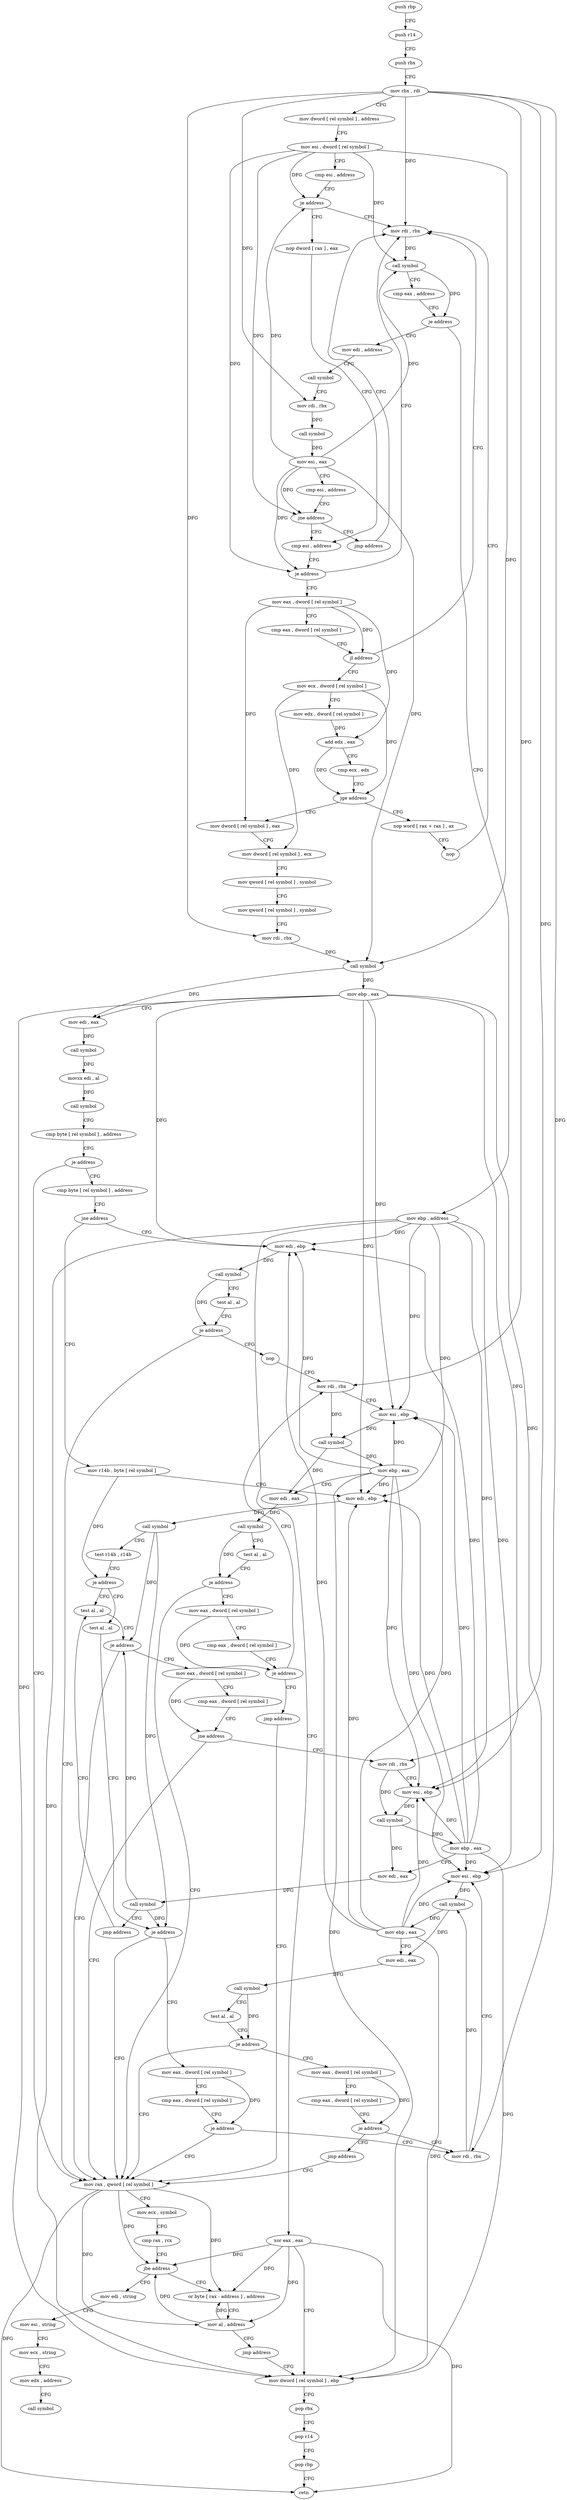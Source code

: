 digraph "func" {
"4202480" [label = "push rbp" ]
"4202481" [label = "push r14" ]
"4202483" [label = "push rbx" ]
"4202484" [label = "mov rbx , rdi" ]
"4202487" [label = "mov dword [ rel symbol ] , address" ]
"4202497" [label = "mov esi , dword [ rel symbol ]" ]
"4202503" [label = "cmp esi , address" ]
"4202506" [label = "je address" ]
"4202560" [label = "mov rdi , rbx" ]
"4202508" [label = "nop dword [ rax ] , eax" ]
"4202563" [label = "call symbol" ]
"4202568" [label = "cmp eax , address" ]
"4202571" [label = "je address" ]
"4202600" [label = "mov ebp , address" ]
"4202573" [label = "mov edi , address" ]
"4202512" [label = "cmp esi , address" ]
"4202605" [label = "xor eax , eax" ]
"4202607" [label = "mov dword [ rel symbol ] , ebp" ]
"4202578" [label = "call symbol" ]
"4202583" [label = "mov rdi , rbx" ]
"4202586" [label = "call symbol" ]
"4202591" [label = "mov esi , eax" ]
"4202593" [label = "cmp esi , address" ]
"4202596" [label = "jne address" ]
"4202598" [label = "jmp address" ]
"4202517" [label = "mov eax , dword [ rel symbol ]" ]
"4202523" [label = "cmp eax , dword [ rel symbol ]" ]
"4202529" [label = "jl address" ]
"4202531" [label = "mov ecx , dword [ rel symbol ]" ]
"4202515" [label = "je address" ]
"4202537" [label = "mov edx , dword [ rel symbol ]" ]
"4202543" [label = "add edx , eax" ]
"4202545" [label = "cmp ecx , edx" ]
"4202547" [label = "jge address" ]
"4202618" [label = "mov dword [ rel symbol ] , eax" ]
"4202549" [label = "nop word [ rax + rax ] , ax" ]
"4202624" [label = "mov dword [ rel symbol ] , ecx" ]
"4202630" [label = "mov qword [ rel symbol ] , symbol" ]
"4202641" [label = "mov qword [ rel symbol ] , symbol" ]
"4202652" [label = "mov rdi , rbx" ]
"4202655" [label = "call symbol" ]
"4202660" [label = "mov ebp , eax" ]
"4202662" [label = "mov edi , eax" ]
"4202664" [label = "call symbol" ]
"4202669" [label = "movzx edi , al" ]
"4202672" [label = "call symbol" ]
"4202677" [label = "cmp byte [ rel symbol ] , address" ]
"4202684" [label = "je address" ]
"4202715" [label = "cmp byte [ rel symbol ] , address" ]
"4202686" [label = "mov rax , qword [ rel symbol ]" ]
"4202559" [label = "nop" ]
"4202722" [label = "jne address" ]
"4202775" [label = "mov r14b , byte [ rel symbol ]" ]
"4202724" [label = "mov edi , ebp" ]
"4202693" [label = "mov ecx , symbol" ]
"4202698" [label = "cmp rax , rcx" ]
"4202701" [label = "jbe address" ]
"4202905" [label = "mov edi , string" ]
"4202707" [label = "or byte [ rax - address ] , address" ]
"4202782" [label = "mov edi , ebp" ]
"4202784" [label = "call symbol" ]
"4202789" [label = "test r14b , r14b" ]
"4202792" [label = "je address" ]
"4202858" [label = "test al , al" ]
"4202794" [label = "test al , al" ]
"4202726" [label = "call symbol" ]
"4202731" [label = "test al , al" ]
"4202733" [label = "je address" ]
"4202735" [label = "nop" ]
"4202910" [label = "mov esi , string" ]
"4202915" [label = "mov ecx , string" ]
"4202920" [label = "mov edx , address" ]
"4202925" [label = "call symbol" ]
"4202711" [label = "mov al , address" ]
"4202713" [label = "jmp address" ]
"4202860" [label = "je address" ]
"4202866" [label = "mov eax , dword [ rel symbol ]" ]
"4202796" [label = "je address" ]
"4202798" [label = "mov eax , dword [ rel symbol ]" ]
"4202736" [label = "mov rdi , rbx" ]
"4202613" [label = "pop rbx" ]
"4202614" [label = "pop r14" ]
"4202616" [label = "pop rbp" ]
"4202617" [label = "retn" ]
"4202872" [label = "cmp eax , dword [ rel symbol ]" ]
"4202878" [label = "jne address" ]
"4202884" [label = "mov rdi , rbx" ]
"4202804" [label = "cmp eax , dword [ rel symbol ]" ]
"4202810" [label = "je address" ]
"4202812" [label = "mov rdi , rbx" ]
"4202759" [label = "mov eax , dword [ rel symbol ]" ]
"4202765" [label = "cmp eax , dword [ rel symbol ]" ]
"4202771" [label = "je address" ]
"4202773" [label = "jmp address" ]
"4202887" [label = "mov esi , ebp" ]
"4202889" [label = "call symbol" ]
"4202894" [label = "mov ebp , eax" ]
"4202896" [label = "mov edi , eax" ]
"4202898" [label = "call symbol" ]
"4202903" [label = "jmp address" ]
"4202815" [label = "mov esi , ebp" ]
"4202817" [label = "call symbol" ]
"4202822" [label = "mov ebp , eax" ]
"4202824" [label = "mov edi , eax" ]
"4202826" [label = "call symbol" ]
"4202831" [label = "test al , al" ]
"4202833" [label = "je address" ]
"4202839" [label = "mov eax , dword [ rel symbol ]" ]
"4202739" [label = "mov esi , ebp" ]
"4202741" [label = "call symbol" ]
"4202746" [label = "mov ebp , eax" ]
"4202748" [label = "mov edi , eax" ]
"4202750" [label = "call symbol" ]
"4202755" [label = "test al , al" ]
"4202757" [label = "je address" ]
"4202845" [label = "cmp eax , dword [ rel symbol ]" ]
"4202851" [label = "je address" ]
"4202853" [label = "jmp address" ]
"4202480" -> "4202481" [ label = "CFG" ]
"4202481" -> "4202483" [ label = "CFG" ]
"4202483" -> "4202484" [ label = "CFG" ]
"4202484" -> "4202487" [ label = "CFG" ]
"4202484" -> "4202560" [ label = "DFG" ]
"4202484" -> "4202583" [ label = "DFG" ]
"4202484" -> "4202652" [ label = "DFG" ]
"4202484" -> "4202736" [ label = "DFG" ]
"4202484" -> "4202884" [ label = "DFG" ]
"4202484" -> "4202812" [ label = "DFG" ]
"4202487" -> "4202497" [ label = "CFG" ]
"4202497" -> "4202503" [ label = "CFG" ]
"4202497" -> "4202506" [ label = "DFG" ]
"4202497" -> "4202563" [ label = "DFG" ]
"4202497" -> "4202596" [ label = "DFG" ]
"4202497" -> "4202515" [ label = "DFG" ]
"4202497" -> "4202655" [ label = "DFG" ]
"4202503" -> "4202506" [ label = "CFG" ]
"4202506" -> "4202560" [ label = "CFG" ]
"4202506" -> "4202508" [ label = "CFG" ]
"4202560" -> "4202563" [ label = "DFG" ]
"4202508" -> "4202512" [ label = "CFG" ]
"4202563" -> "4202568" [ label = "CFG" ]
"4202563" -> "4202571" [ label = "DFG" ]
"4202568" -> "4202571" [ label = "CFG" ]
"4202571" -> "4202600" [ label = "CFG" ]
"4202571" -> "4202573" [ label = "CFG" ]
"4202600" -> "4202605" [ label = "CFG" ]
"4202600" -> "4202607" [ label = "DFG" ]
"4202600" -> "4202782" [ label = "DFG" ]
"4202600" -> "4202724" [ label = "DFG" ]
"4202600" -> "4202739" [ label = "DFG" ]
"4202600" -> "4202887" [ label = "DFG" ]
"4202600" -> "4202815" [ label = "DFG" ]
"4202573" -> "4202578" [ label = "CFG" ]
"4202512" -> "4202515" [ label = "CFG" ]
"4202605" -> "4202607" [ label = "CFG" ]
"4202605" -> "4202617" [ label = "DFG" ]
"4202605" -> "4202701" [ label = "DFG" ]
"4202605" -> "4202707" [ label = "DFG" ]
"4202605" -> "4202711" [ label = "DFG" ]
"4202607" -> "4202613" [ label = "CFG" ]
"4202578" -> "4202583" [ label = "CFG" ]
"4202583" -> "4202586" [ label = "DFG" ]
"4202586" -> "4202591" [ label = "DFG" ]
"4202591" -> "4202593" [ label = "CFG" ]
"4202591" -> "4202506" [ label = "DFG" ]
"4202591" -> "4202563" [ label = "DFG" ]
"4202591" -> "4202596" [ label = "DFG" ]
"4202591" -> "4202515" [ label = "DFG" ]
"4202591" -> "4202655" [ label = "DFG" ]
"4202593" -> "4202596" [ label = "CFG" ]
"4202596" -> "4202512" [ label = "CFG" ]
"4202596" -> "4202598" [ label = "CFG" ]
"4202598" -> "4202560" [ label = "CFG" ]
"4202517" -> "4202523" [ label = "CFG" ]
"4202517" -> "4202529" [ label = "DFG" ]
"4202517" -> "4202543" [ label = "DFG" ]
"4202517" -> "4202618" [ label = "DFG" ]
"4202523" -> "4202529" [ label = "CFG" ]
"4202529" -> "4202560" [ label = "CFG" ]
"4202529" -> "4202531" [ label = "CFG" ]
"4202531" -> "4202537" [ label = "CFG" ]
"4202531" -> "4202547" [ label = "DFG" ]
"4202531" -> "4202624" [ label = "DFG" ]
"4202515" -> "4202560" [ label = "CFG" ]
"4202515" -> "4202517" [ label = "CFG" ]
"4202537" -> "4202543" [ label = "DFG" ]
"4202543" -> "4202545" [ label = "CFG" ]
"4202543" -> "4202547" [ label = "DFG" ]
"4202545" -> "4202547" [ label = "CFG" ]
"4202547" -> "4202618" [ label = "CFG" ]
"4202547" -> "4202549" [ label = "CFG" ]
"4202618" -> "4202624" [ label = "CFG" ]
"4202549" -> "4202559" [ label = "CFG" ]
"4202624" -> "4202630" [ label = "CFG" ]
"4202630" -> "4202641" [ label = "CFG" ]
"4202641" -> "4202652" [ label = "CFG" ]
"4202652" -> "4202655" [ label = "DFG" ]
"4202655" -> "4202660" [ label = "DFG" ]
"4202655" -> "4202662" [ label = "DFG" ]
"4202660" -> "4202662" [ label = "CFG" ]
"4202660" -> "4202607" [ label = "DFG" ]
"4202660" -> "4202782" [ label = "DFG" ]
"4202660" -> "4202724" [ label = "DFG" ]
"4202660" -> "4202739" [ label = "DFG" ]
"4202660" -> "4202887" [ label = "DFG" ]
"4202660" -> "4202815" [ label = "DFG" ]
"4202662" -> "4202664" [ label = "DFG" ]
"4202664" -> "4202669" [ label = "DFG" ]
"4202669" -> "4202672" [ label = "DFG" ]
"4202672" -> "4202677" [ label = "CFG" ]
"4202677" -> "4202684" [ label = "CFG" ]
"4202684" -> "4202715" [ label = "CFG" ]
"4202684" -> "4202686" [ label = "CFG" ]
"4202715" -> "4202722" [ label = "CFG" ]
"4202686" -> "4202693" [ label = "CFG" ]
"4202686" -> "4202617" [ label = "DFG" ]
"4202686" -> "4202701" [ label = "DFG" ]
"4202686" -> "4202707" [ label = "DFG" ]
"4202686" -> "4202711" [ label = "DFG" ]
"4202559" -> "4202560" [ label = "CFG" ]
"4202722" -> "4202775" [ label = "CFG" ]
"4202722" -> "4202724" [ label = "CFG" ]
"4202775" -> "4202782" [ label = "CFG" ]
"4202775" -> "4202792" [ label = "DFG" ]
"4202724" -> "4202726" [ label = "DFG" ]
"4202693" -> "4202698" [ label = "CFG" ]
"4202698" -> "4202701" [ label = "CFG" ]
"4202701" -> "4202905" [ label = "CFG" ]
"4202701" -> "4202707" [ label = "CFG" ]
"4202905" -> "4202910" [ label = "CFG" ]
"4202707" -> "4202711" [ label = "CFG" ]
"4202782" -> "4202784" [ label = "DFG" ]
"4202784" -> "4202789" [ label = "CFG" ]
"4202784" -> "4202860" [ label = "DFG" ]
"4202784" -> "4202796" [ label = "DFG" ]
"4202789" -> "4202792" [ label = "CFG" ]
"4202792" -> "4202858" [ label = "CFG" ]
"4202792" -> "4202794" [ label = "CFG" ]
"4202858" -> "4202860" [ label = "CFG" ]
"4202794" -> "4202796" [ label = "CFG" ]
"4202726" -> "4202731" [ label = "CFG" ]
"4202726" -> "4202733" [ label = "DFG" ]
"4202731" -> "4202733" [ label = "CFG" ]
"4202733" -> "4202686" [ label = "CFG" ]
"4202733" -> "4202735" [ label = "CFG" ]
"4202735" -> "4202736" [ label = "CFG" ]
"4202910" -> "4202915" [ label = "CFG" ]
"4202915" -> "4202920" [ label = "CFG" ]
"4202920" -> "4202925" [ label = "CFG" ]
"4202711" -> "4202713" [ label = "CFG" ]
"4202711" -> "4202701" [ label = "DFG" ]
"4202711" -> "4202707" [ label = "DFG" ]
"4202713" -> "4202607" [ label = "CFG" ]
"4202860" -> "4202686" [ label = "CFG" ]
"4202860" -> "4202866" [ label = "CFG" ]
"4202866" -> "4202872" [ label = "CFG" ]
"4202866" -> "4202878" [ label = "DFG" ]
"4202796" -> "4202686" [ label = "CFG" ]
"4202796" -> "4202798" [ label = "CFG" ]
"4202798" -> "4202804" [ label = "CFG" ]
"4202798" -> "4202810" [ label = "DFG" ]
"4202736" -> "4202739" [ label = "CFG" ]
"4202736" -> "4202741" [ label = "DFG" ]
"4202613" -> "4202614" [ label = "CFG" ]
"4202614" -> "4202616" [ label = "CFG" ]
"4202616" -> "4202617" [ label = "CFG" ]
"4202872" -> "4202878" [ label = "CFG" ]
"4202878" -> "4202686" [ label = "CFG" ]
"4202878" -> "4202884" [ label = "CFG" ]
"4202884" -> "4202887" [ label = "CFG" ]
"4202884" -> "4202889" [ label = "DFG" ]
"4202804" -> "4202810" [ label = "CFG" ]
"4202810" -> "4202686" [ label = "CFG" ]
"4202810" -> "4202812" [ label = "CFG" ]
"4202812" -> "4202815" [ label = "CFG" ]
"4202812" -> "4202817" [ label = "DFG" ]
"4202759" -> "4202765" [ label = "CFG" ]
"4202759" -> "4202771" [ label = "DFG" ]
"4202765" -> "4202771" [ label = "CFG" ]
"4202771" -> "4202736" [ label = "CFG" ]
"4202771" -> "4202773" [ label = "CFG" ]
"4202773" -> "4202686" [ label = "CFG" ]
"4202887" -> "4202889" [ label = "DFG" ]
"4202889" -> "4202894" [ label = "DFG" ]
"4202889" -> "4202896" [ label = "DFG" ]
"4202894" -> "4202896" [ label = "CFG" ]
"4202894" -> "4202607" [ label = "DFG" ]
"4202894" -> "4202782" [ label = "DFG" ]
"4202894" -> "4202724" [ label = "DFG" ]
"4202894" -> "4202739" [ label = "DFG" ]
"4202894" -> "4202887" [ label = "DFG" ]
"4202894" -> "4202815" [ label = "DFG" ]
"4202896" -> "4202898" [ label = "DFG" ]
"4202898" -> "4202903" [ label = "CFG" ]
"4202898" -> "4202860" [ label = "DFG" ]
"4202898" -> "4202796" [ label = "DFG" ]
"4202903" -> "4202858" [ label = "CFG" ]
"4202815" -> "4202817" [ label = "DFG" ]
"4202817" -> "4202822" [ label = "DFG" ]
"4202817" -> "4202824" [ label = "DFG" ]
"4202822" -> "4202824" [ label = "CFG" ]
"4202822" -> "4202607" [ label = "DFG" ]
"4202822" -> "4202782" [ label = "DFG" ]
"4202822" -> "4202724" [ label = "DFG" ]
"4202822" -> "4202739" [ label = "DFG" ]
"4202822" -> "4202887" [ label = "DFG" ]
"4202822" -> "4202815" [ label = "DFG" ]
"4202824" -> "4202826" [ label = "DFG" ]
"4202826" -> "4202831" [ label = "CFG" ]
"4202826" -> "4202833" [ label = "DFG" ]
"4202831" -> "4202833" [ label = "CFG" ]
"4202833" -> "4202686" [ label = "CFG" ]
"4202833" -> "4202839" [ label = "CFG" ]
"4202839" -> "4202845" [ label = "CFG" ]
"4202839" -> "4202851" [ label = "DFG" ]
"4202739" -> "4202741" [ label = "DFG" ]
"4202741" -> "4202746" [ label = "DFG" ]
"4202741" -> "4202748" [ label = "DFG" ]
"4202746" -> "4202748" [ label = "CFG" ]
"4202746" -> "4202607" [ label = "DFG" ]
"4202746" -> "4202782" [ label = "DFG" ]
"4202746" -> "4202724" [ label = "DFG" ]
"4202746" -> "4202739" [ label = "DFG" ]
"4202746" -> "4202887" [ label = "DFG" ]
"4202746" -> "4202815" [ label = "DFG" ]
"4202748" -> "4202750" [ label = "DFG" ]
"4202750" -> "4202755" [ label = "CFG" ]
"4202750" -> "4202757" [ label = "DFG" ]
"4202755" -> "4202757" [ label = "CFG" ]
"4202757" -> "4202686" [ label = "CFG" ]
"4202757" -> "4202759" [ label = "CFG" ]
"4202845" -> "4202851" [ label = "CFG" ]
"4202851" -> "4202812" [ label = "CFG" ]
"4202851" -> "4202853" [ label = "CFG" ]
"4202853" -> "4202686" [ label = "CFG" ]
}
